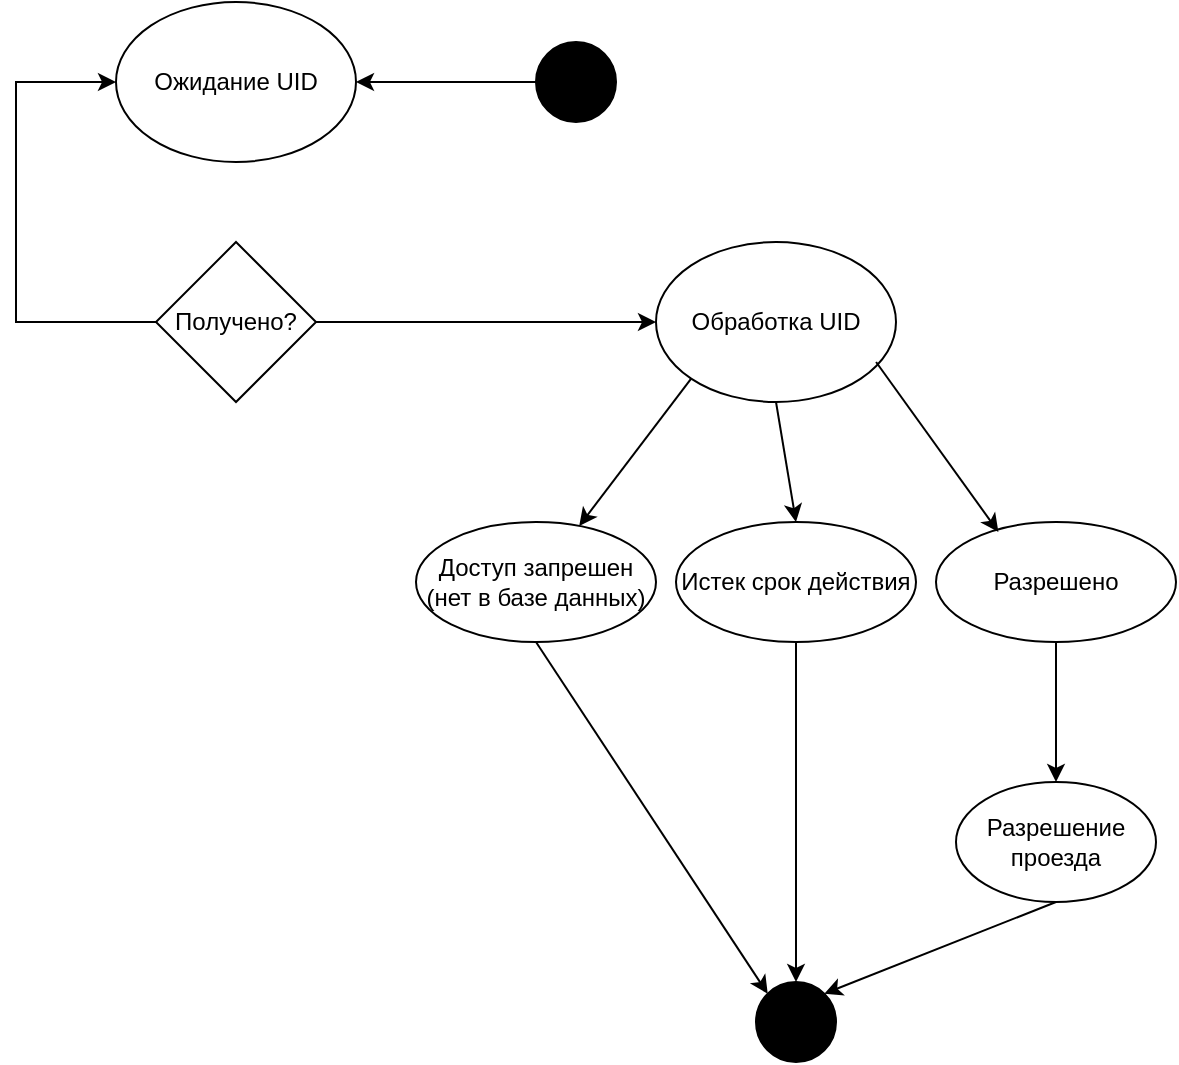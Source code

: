 <mxfile version="26.0.8">
  <diagram name="Страница — 1" id="q8mDGip7s1-BRB05QUNj">
    <mxGraphModel dx="1386" dy="783" grid="1" gridSize="10" guides="1" tooltips="1" connect="1" arrows="1" fold="1" page="1" pageScale="1" pageWidth="827" pageHeight="1169" math="0" shadow="0">
      <root>
        <mxCell id="0" />
        <mxCell id="1" parent="0" />
        <mxCell id="CCRCZuw7MKiPrWqadbhd-1" value="Ожидание UID" style="ellipse;whiteSpace=wrap;html=1;" parent="1" vertex="1">
          <mxGeometry x="130" y="80" width="120" height="80" as="geometry" />
        </mxCell>
        <mxCell id="CCRCZuw7MKiPrWqadbhd-7" style="edgeStyle=orthogonalEdgeStyle;rounded=0;orthogonalLoop=1;jettySize=auto;html=1;exitX=1;exitY=0.5;exitDx=0;exitDy=0;entryX=0;entryY=0.5;entryDx=0;entryDy=0;" parent="1" source="CCRCZuw7MKiPrWqadbhd-2" target="CCRCZuw7MKiPrWqadbhd-6" edge="1">
          <mxGeometry relative="1" as="geometry" />
        </mxCell>
        <mxCell id="CCRCZuw7MKiPrWqadbhd-2" value="Получено?" style="rhombus;whiteSpace=wrap;html=1;" parent="1" vertex="1">
          <mxGeometry x="150" y="200" width="80" height="80" as="geometry" />
        </mxCell>
        <mxCell id="CCRCZuw7MKiPrWqadbhd-5" value="" style="endArrow=classic;html=1;rounded=0;exitX=0;exitY=0.5;exitDx=0;exitDy=0;entryX=0;entryY=0.5;entryDx=0;entryDy=0;" parent="1" source="CCRCZuw7MKiPrWqadbhd-2" target="CCRCZuw7MKiPrWqadbhd-1" edge="1">
          <mxGeometry width="50" height="50" relative="1" as="geometry">
            <mxPoint x="390" y="410" as="sourcePoint" />
            <mxPoint x="440" y="360" as="targetPoint" />
            <Array as="points">
              <mxPoint x="80" y="240" />
              <mxPoint x="80" y="120" />
            </Array>
          </mxGeometry>
        </mxCell>
        <mxCell id="CCRCZuw7MKiPrWqadbhd-6" value="Обработка UID" style="ellipse;whiteSpace=wrap;html=1;" parent="1" vertex="1">
          <mxGeometry x="400" y="200" width="120" height="80" as="geometry" />
        </mxCell>
        <mxCell id="CCRCZuw7MKiPrWqadbhd-12" value="Доступ запрешен (нет в базе данных)" style="ellipse;whiteSpace=wrap;html=1;" parent="1" vertex="1">
          <mxGeometry x="280" y="340" width="120" height="60" as="geometry" />
        </mxCell>
        <mxCell id="CCRCZuw7MKiPrWqadbhd-14" value="Разрешение проезда" style="ellipse;whiteSpace=wrap;html=1;" parent="1" vertex="1">
          <mxGeometry x="550" y="470" width="100" height="60" as="geometry" />
        </mxCell>
        <mxCell id="CCRCZuw7MKiPrWqadbhd-15" value="Истек срок действия" style="ellipse;whiteSpace=wrap;html=1;" parent="1" vertex="1">
          <mxGeometry x="410" y="340" width="120" height="60" as="geometry" />
        </mxCell>
        <mxCell id="CCRCZuw7MKiPrWqadbhd-26" style="edgeStyle=orthogonalEdgeStyle;rounded=0;orthogonalLoop=1;jettySize=auto;html=1;exitX=0.5;exitY=1;exitDx=0;exitDy=0;" parent="1" source="CCRCZuw7MKiPrWqadbhd-16" target="CCRCZuw7MKiPrWqadbhd-14" edge="1">
          <mxGeometry relative="1" as="geometry" />
        </mxCell>
        <mxCell id="CCRCZuw7MKiPrWqadbhd-16" value="Разрешено" style="ellipse;whiteSpace=wrap;html=1;" parent="1" vertex="1">
          <mxGeometry x="540" y="340" width="120" height="60" as="geometry" />
        </mxCell>
        <mxCell id="CCRCZuw7MKiPrWqadbhd-20" value="" style="endArrow=classic;html=1;rounded=0;exitX=0;exitY=1;exitDx=0;exitDy=0;entryX=0.68;entryY=0.033;entryDx=0;entryDy=0;entryPerimeter=0;" parent="1" source="CCRCZuw7MKiPrWqadbhd-6" target="CCRCZuw7MKiPrWqadbhd-12" edge="1">
          <mxGeometry width="50" height="50" relative="1" as="geometry">
            <mxPoint x="390" y="410" as="sourcePoint" />
            <mxPoint x="440" y="360" as="targetPoint" />
          </mxGeometry>
        </mxCell>
        <mxCell id="CCRCZuw7MKiPrWqadbhd-21" value="" style="endArrow=classic;html=1;rounded=0;exitX=0.5;exitY=1;exitDx=0;exitDy=0;entryX=0.5;entryY=0;entryDx=0;entryDy=0;" parent="1" source="CCRCZuw7MKiPrWqadbhd-6" target="CCRCZuw7MKiPrWqadbhd-15" edge="1">
          <mxGeometry width="50" height="50" relative="1" as="geometry">
            <mxPoint x="390" y="410" as="sourcePoint" />
            <mxPoint x="440" y="360" as="targetPoint" />
          </mxGeometry>
        </mxCell>
        <mxCell id="CCRCZuw7MKiPrWqadbhd-22" value="" style="endArrow=classic;html=1;rounded=0;exitX=0.917;exitY=0.75;exitDx=0;exitDy=0;exitPerimeter=0;entryX=0.26;entryY=0.083;entryDx=0;entryDy=0;entryPerimeter=0;" parent="1" source="CCRCZuw7MKiPrWqadbhd-6" target="CCRCZuw7MKiPrWqadbhd-16" edge="1">
          <mxGeometry width="50" height="50" relative="1" as="geometry">
            <mxPoint x="390" y="410" as="sourcePoint" />
            <mxPoint x="440" y="360" as="targetPoint" />
          </mxGeometry>
        </mxCell>
        <mxCell id="CCRCZuw7MKiPrWqadbhd-29" style="edgeStyle=orthogonalEdgeStyle;rounded=0;orthogonalLoop=1;jettySize=auto;html=1;entryX=1;entryY=0.5;entryDx=0;entryDy=0;" parent="1" source="CCRCZuw7MKiPrWqadbhd-23" target="CCRCZuw7MKiPrWqadbhd-1" edge="1">
          <mxGeometry relative="1" as="geometry" />
        </mxCell>
        <mxCell id="CCRCZuw7MKiPrWqadbhd-23" value="" style="ellipse;whiteSpace=wrap;html=1;aspect=fixed;fillColor=#000000;" parent="1" vertex="1">
          <mxGeometry x="340" y="100" width="40" height="40" as="geometry" />
        </mxCell>
        <mxCell id="CCRCZuw7MKiPrWqadbhd-24" value="" style="ellipse;whiteSpace=wrap;html=1;aspect=fixed;fillColor=#000000;" parent="1" vertex="1">
          <mxGeometry x="450" y="570" width="40" height="40" as="geometry" />
        </mxCell>
        <mxCell id="CCRCZuw7MKiPrWqadbhd-30" value="" style="endArrow=classic;html=1;rounded=0;exitX=0.5;exitY=1;exitDx=0;exitDy=0;entryX=0;entryY=0;entryDx=0;entryDy=0;" parent="1" source="CCRCZuw7MKiPrWqadbhd-12" target="CCRCZuw7MKiPrWqadbhd-24" edge="1">
          <mxGeometry width="50" height="50" relative="1" as="geometry">
            <mxPoint x="390" y="410" as="sourcePoint" />
            <mxPoint x="440" y="360" as="targetPoint" />
          </mxGeometry>
        </mxCell>
        <mxCell id="CCRCZuw7MKiPrWqadbhd-31" value="" style="endArrow=classic;html=1;rounded=0;exitX=0.5;exitY=1;exitDx=0;exitDy=0;entryX=0.5;entryY=0;entryDx=0;entryDy=0;" parent="1" source="CCRCZuw7MKiPrWqadbhd-15" target="CCRCZuw7MKiPrWqadbhd-24" edge="1">
          <mxGeometry width="50" height="50" relative="1" as="geometry">
            <mxPoint x="390" y="410" as="sourcePoint" />
            <mxPoint x="440" y="360" as="targetPoint" />
          </mxGeometry>
        </mxCell>
        <mxCell id="CCRCZuw7MKiPrWqadbhd-33" value="" style="endArrow=classic;html=1;rounded=0;exitX=0.5;exitY=1;exitDx=0;exitDy=0;entryX=1;entryY=0;entryDx=0;entryDy=0;" parent="1" source="CCRCZuw7MKiPrWqadbhd-14" target="CCRCZuw7MKiPrWqadbhd-24" edge="1">
          <mxGeometry width="50" height="50" relative="1" as="geometry">
            <mxPoint x="390" y="410" as="sourcePoint" />
            <mxPoint x="440" y="360" as="targetPoint" />
          </mxGeometry>
        </mxCell>
      </root>
    </mxGraphModel>
  </diagram>
</mxfile>
